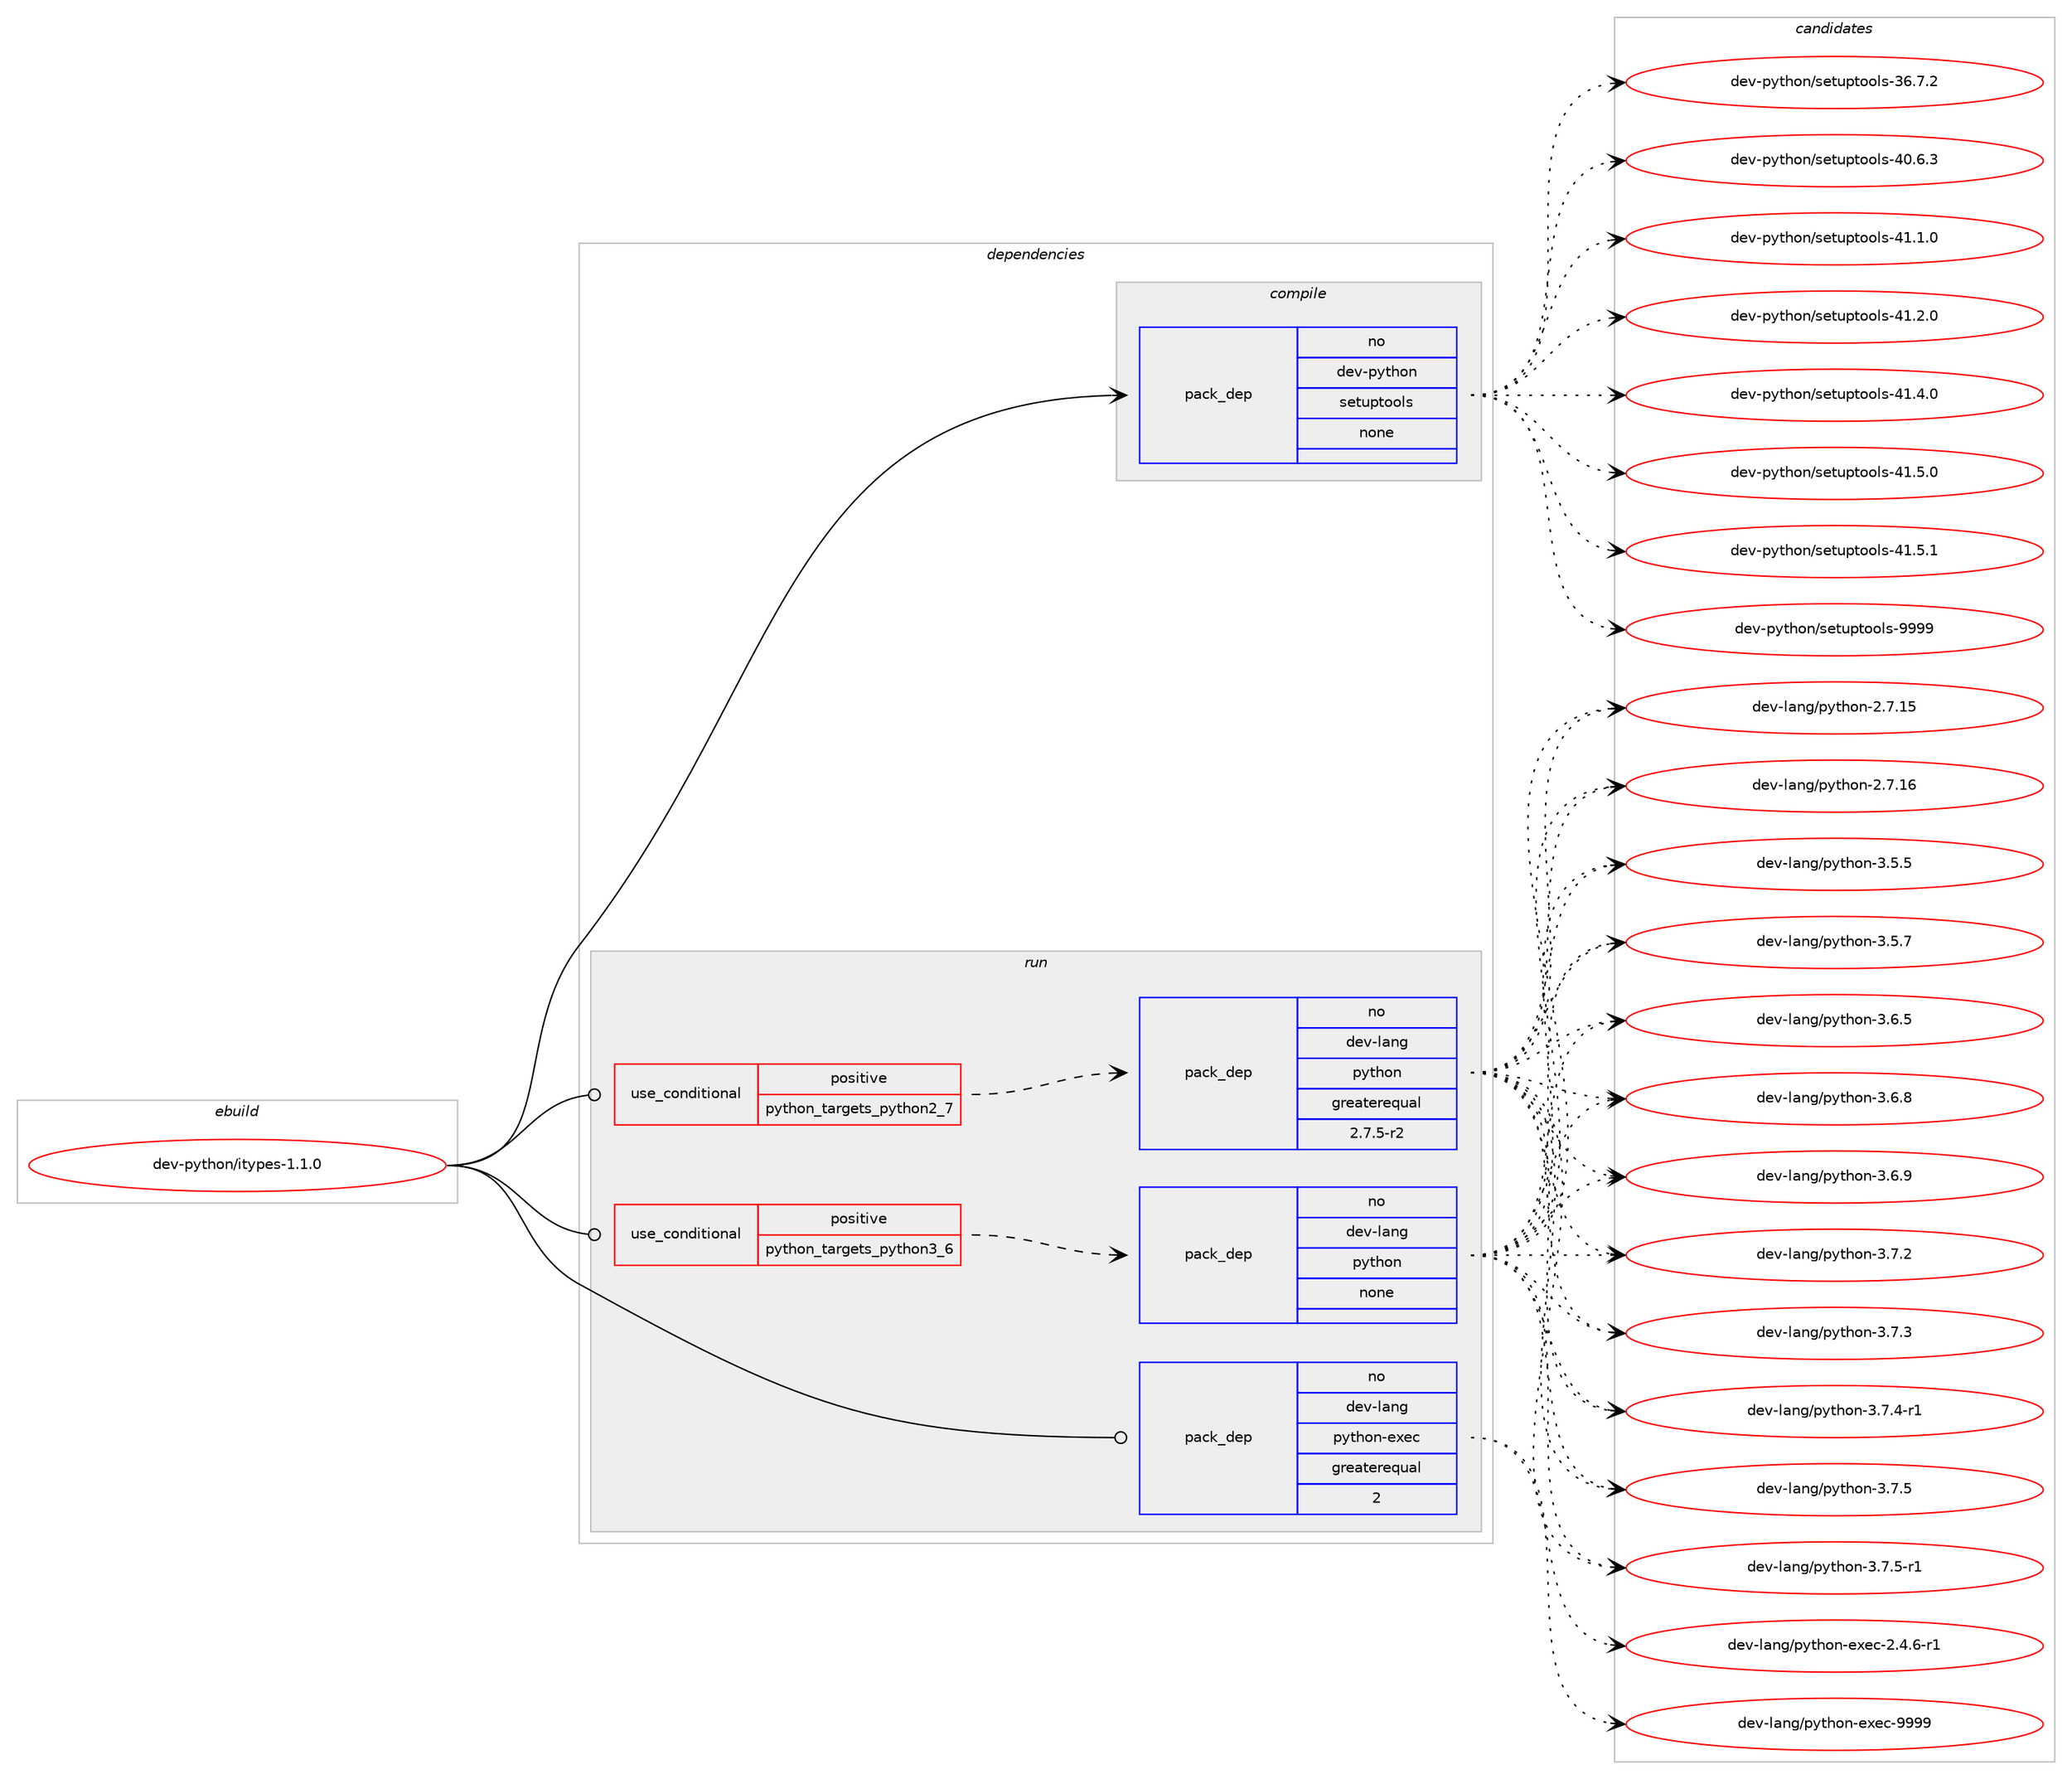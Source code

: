 digraph prolog {

# *************
# Graph options
# *************

newrank=true;
concentrate=true;
compound=true;
graph [rankdir=LR,fontname=Helvetica,fontsize=10,ranksep=1.5];#, ranksep=2.5, nodesep=0.2];
edge  [arrowhead=vee];
node  [fontname=Helvetica,fontsize=10];

# **********
# The ebuild
# **********

subgraph cluster_leftcol {
color=gray;
rank=same;
label=<<i>ebuild</i>>;
id [label="dev-python/itypes-1.1.0", color=red, width=4, href="../dev-python/itypes-1.1.0.svg"];
}

# ****************
# The dependencies
# ****************

subgraph cluster_midcol {
color=gray;
label=<<i>dependencies</i>>;
subgraph cluster_compile {
fillcolor="#eeeeee";
style=filled;
label=<<i>compile</i>>;
subgraph pack457371 {
dependency610321 [label=<<TABLE BORDER="0" CELLBORDER="1" CELLSPACING="0" CELLPADDING="4" WIDTH="220"><TR><TD ROWSPAN="6" CELLPADDING="30">pack_dep</TD></TR><TR><TD WIDTH="110">no</TD></TR><TR><TD>dev-python</TD></TR><TR><TD>setuptools</TD></TR><TR><TD>none</TD></TR><TR><TD></TD></TR></TABLE>>, shape=none, color=blue];
}
id:e -> dependency610321:w [weight=20,style="solid",arrowhead="vee"];
}
subgraph cluster_compileandrun {
fillcolor="#eeeeee";
style=filled;
label=<<i>compile and run</i>>;
}
subgraph cluster_run {
fillcolor="#eeeeee";
style=filled;
label=<<i>run</i>>;
subgraph cond141151 {
dependency610322 [label=<<TABLE BORDER="0" CELLBORDER="1" CELLSPACING="0" CELLPADDING="4"><TR><TD ROWSPAN="3" CELLPADDING="10">use_conditional</TD></TR><TR><TD>positive</TD></TR><TR><TD>python_targets_python2_7</TD></TR></TABLE>>, shape=none, color=red];
subgraph pack457372 {
dependency610323 [label=<<TABLE BORDER="0" CELLBORDER="1" CELLSPACING="0" CELLPADDING="4" WIDTH="220"><TR><TD ROWSPAN="6" CELLPADDING="30">pack_dep</TD></TR><TR><TD WIDTH="110">no</TD></TR><TR><TD>dev-lang</TD></TR><TR><TD>python</TD></TR><TR><TD>greaterequal</TD></TR><TR><TD>2.7.5-r2</TD></TR></TABLE>>, shape=none, color=blue];
}
dependency610322:e -> dependency610323:w [weight=20,style="dashed",arrowhead="vee"];
}
id:e -> dependency610322:w [weight=20,style="solid",arrowhead="odot"];
subgraph cond141152 {
dependency610324 [label=<<TABLE BORDER="0" CELLBORDER="1" CELLSPACING="0" CELLPADDING="4"><TR><TD ROWSPAN="3" CELLPADDING="10">use_conditional</TD></TR><TR><TD>positive</TD></TR><TR><TD>python_targets_python3_6</TD></TR></TABLE>>, shape=none, color=red];
subgraph pack457373 {
dependency610325 [label=<<TABLE BORDER="0" CELLBORDER="1" CELLSPACING="0" CELLPADDING="4" WIDTH="220"><TR><TD ROWSPAN="6" CELLPADDING="30">pack_dep</TD></TR><TR><TD WIDTH="110">no</TD></TR><TR><TD>dev-lang</TD></TR><TR><TD>python</TD></TR><TR><TD>none</TD></TR><TR><TD></TD></TR></TABLE>>, shape=none, color=blue];
}
dependency610324:e -> dependency610325:w [weight=20,style="dashed",arrowhead="vee"];
}
id:e -> dependency610324:w [weight=20,style="solid",arrowhead="odot"];
subgraph pack457374 {
dependency610326 [label=<<TABLE BORDER="0" CELLBORDER="1" CELLSPACING="0" CELLPADDING="4" WIDTH="220"><TR><TD ROWSPAN="6" CELLPADDING="30">pack_dep</TD></TR><TR><TD WIDTH="110">no</TD></TR><TR><TD>dev-lang</TD></TR><TR><TD>python-exec</TD></TR><TR><TD>greaterequal</TD></TR><TR><TD>2</TD></TR></TABLE>>, shape=none, color=blue];
}
id:e -> dependency610326:w [weight=20,style="solid",arrowhead="odot"];
}
}

# **************
# The candidates
# **************

subgraph cluster_choices {
rank=same;
color=gray;
label=<<i>candidates</i>>;

subgraph choice457371 {
color=black;
nodesep=1;
choice100101118451121211161041111104711510111611711211611111110811545515446554650 [label="dev-python/setuptools-36.7.2", color=red, width=4,href="../dev-python/setuptools-36.7.2.svg"];
choice100101118451121211161041111104711510111611711211611111110811545524846544651 [label="dev-python/setuptools-40.6.3", color=red, width=4,href="../dev-python/setuptools-40.6.3.svg"];
choice100101118451121211161041111104711510111611711211611111110811545524946494648 [label="dev-python/setuptools-41.1.0", color=red, width=4,href="../dev-python/setuptools-41.1.0.svg"];
choice100101118451121211161041111104711510111611711211611111110811545524946504648 [label="dev-python/setuptools-41.2.0", color=red, width=4,href="../dev-python/setuptools-41.2.0.svg"];
choice100101118451121211161041111104711510111611711211611111110811545524946524648 [label="dev-python/setuptools-41.4.0", color=red, width=4,href="../dev-python/setuptools-41.4.0.svg"];
choice100101118451121211161041111104711510111611711211611111110811545524946534648 [label="dev-python/setuptools-41.5.0", color=red, width=4,href="../dev-python/setuptools-41.5.0.svg"];
choice100101118451121211161041111104711510111611711211611111110811545524946534649 [label="dev-python/setuptools-41.5.1", color=red, width=4,href="../dev-python/setuptools-41.5.1.svg"];
choice10010111845112121116104111110471151011161171121161111111081154557575757 [label="dev-python/setuptools-9999", color=red, width=4,href="../dev-python/setuptools-9999.svg"];
dependency610321:e -> choice100101118451121211161041111104711510111611711211611111110811545515446554650:w [style=dotted,weight="100"];
dependency610321:e -> choice100101118451121211161041111104711510111611711211611111110811545524846544651:w [style=dotted,weight="100"];
dependency610321:e -> choice100101118451121211161041111104711510111611711211611111110811545524946494648:w [style=dotted,weight="100"];
dependency610321:e -> choice100101118451121211161041111104711510111611711211611111110811545524946504648:w [style=dotted,weight="100"];
dependency610321:e -> choice100101118451121211161041111104711510111611711211611111110811545524946524648:w [style=dotted,weight="100"];
dependency610321:e -> choice100101118451121211161041111104711510111611711211611111110811545524946534648:w [style=dotted,weight="100"];
dependency610321:e -> choice100101118451121211161041111104711510111611711211611111110811545524946534649:w [style=dotted,weight="100"];
dependency610321:e -> choice10010111845112121116104111110471151011161171121161111111081154557575757:w [style=dotted,weight="100"];
}
subgraph choice457372 {
color=black;
nodesep=1;
choice10010111845108971101034711212111610411111045504655464953 [label="dev-lang/python-2.7.15", color=red, width=4,href="../dev-lang/python-2.7.15.svg"];
choice10010111845108971101034711212111610411111045504655464954 [label="dev-lang/python-2.7.16", color=red, width=4,href="../dev-lang/python-2.7.16.svg"];
choice100101118451089711010347112121116104111110455146534653 [label="dev-lang/python-3.5.5", color=red, width=4,href="../dev-lang/python-3.5.5.svg"];
choice100101118451089711010347112121116104111110455146534655 [label="dev-lang/python-3.5.7", color=red, width=4,href="../dev-lang/python-3.5.7.svg"];
choice100101118451089711010347112121116104111110455146544653 [label="dev-lang/python-3.6.5", color=red, width=4,href="../dev-lang/python-3.6.5.svg"];
choice100101118451089711010347112121116104111110455146544656 [label="dev-lang/python-3.6.8", color=red, width=4,href="../dev-lang/python-3.6.8.svg"];
choice100101118451089711010347112121116104111110455146544657 [label="dev-lang/python-3.6.9", color=red, width=4,href="../dev-lang/python-3.6.9.svg"];
choice100101118451089711010347112121116104111110455146554650 [label="dev-lang/python-3.7.2", color=red, width=4,href="../dev-lang/python-3.7.2.svg"];
choice100101118451089711010347112121116104111110455146554651 [label="dev-lang/python-3.7.3", color=red, width=4,href="../dev-lang/python-3.7.3.svg"];
choice1001011184510897110103471121211161041111104551465546524511449 [label="dev-lang/python-3.7.4-r1", color=red, width=4,href="../dev-lang/python-3.7.4-r1.svg"];
choice100101118451089711010347112121116104111110455146554653 [label="dev-lang/python-3.7.5", color=red, width=4,href="../dev-lang/python-3.7.5.svg"];
choice1001011184510897110103471121211161041111104551465546534511449 [label="dev-lang/python-3.7.5-r1", color=red, width=4,href="../dev-lang/python-3.7.5-r1.svg"];
dependency610323:e -> choice10010111845108971101034711212111610411111045504655464953:w [style=dotted,weight="100"];
dependency610323:e -> choice10010111845108971101034711212111610411111045504655464954:w [style=dotted,weight="100"];
dependency610323:e -> choice100101118451089711010347112121116104111110455146534653:w [style=dotted,weight="100"];
dependency610323:e -> choice100101118451089711010347112121116104111110455146534655:w [style=dotted,weight="100"];
dependency610323:e -> choice100101118451089711010347112121116104111110455146544653:w [style=dotted,weight="100"];
dependency610323:e -> choice100101118451089711010347112121116104111110455146544656:w [style=dotted,weight="100"];
dependency610323:e -> choice100101118451089711010347112121116104111110455146544657:w [style=dotted,weight="100"];
dependency610323:e -> choice100101118451089711010347112121116104111110455146554650:w [style=dotted,weight="100"];
dependency610323:e -> choice100101118451089711010347112121116104111110455146554651:w [style=dotted,weight="100"];
dependency610323:e -> choice1001011184510897110103471121211161041111104551465546524511449:w [style=dotted,weight="100"];
dependency610323:e -> choice100101118451089711010347112121116104111110455146554653:w [style=dotted,weight="100"];
dependency610323:e -> choice1001011184510897110103471121211161041111104551465546534511449:w [style=dotted,weight="100"];
}
subgraph choice457373 {
color=black;
nodesep=1;
choice10010111845108971101034711212111610411111045504655464953 [label="dev-lang/python-2.7.15", color=red, width=4,href="../dev-lang/python-2.7.15.svg"];
choice10010111845108971101034711212111610411111045504655464954 [label="dev-lang/python-2.7.16", color=red, width=4,href="../dev-lang/python-2.7.16.svg"];
choice100101118451089711010347112121116104111110455146534653 [label="dev-lang/python-3.5.5", color=red, width=4,href="../dev-lang/python-3.5.5.svg"];
choice100101118451089711010347112121116104111110455146534655 [label="dev-lang/python-3.5.7", color=red, width=4,href="../dev-lang/python-3.5.7.svg"];
choice100101118451089711010347112121116104111110455146544653 [label="dev-lang/python-3.6.5", color=red, width=4,href="../dev-lang/python-3.6.5.svg"];
choice100101118451089711010347112121116104111110455146544656 [label="dev-lang/python-3.6.8", color=red, width=4,href="../dev-lang/python-3.6.8.svg"];
choice100101118451089711010347112121116104111110455146544657 [label="dev-lang/python-3.6.9", color=red, width=4,href="../dev-lang/python-3.6.9.svg"];
choice100101118451089711010347112121116104111110455146554650 [label="dev-lang/python-3.7.2", color=red, width=4,href="../dev-lang/python-3.7.2.svg"];
choice100101118451089711010347112121116104111110455146554651 [label="dev-lang/python-3.7.3", color=red, width=4,href="../dev-lang/python-3.7.3.svg"];
choice1001011184510897110103471121211161041111104551465546524511449 [label="dev-lang/python-3.7.4-r1", color=red, width=4,href="../dev-lang/python-3.7.4-r1.svg"];
choice100101118451089711010347112121116104111110455146554653 [label="dev-lang/python-3.7.5", color=red, width=4,href="../dev-lang/python-3.7.5.svg"];
choice1001011184510897110103471121211161041111104551465546534511449 [label="dev-lang/python-3.7.5-r1", color=red, width=4,href="../dev-lang/python-3.7.5-r1.svg"];
dependency610325:e -> choice10010111845108971101034711212111610411111045504655464953:w [style=dotted,weight="100"];
dependency610325:e -> choice10010111845108971101034711212111610411111045504655464954:w [style=dotted,weight="100"];
dependency610325:e -> choice100101118451089711010347112121116104111110455146534653:w [style=dotted,weight="100"];
dependency610325:e -> choice100101118451089711010347112121116104111110455146534655:w [style=dotted,weight="100"];
dependency610325:e -> choice100101118451089711010347112121116104111110455146544653:w [style=dotted,weight="100"];
dependency610325:e -> choice100101118451089711010347112121116104111110455146544656:w [style=dotted,weight="100"];
dependency610325:e -> choice100101118451089711010347112121116104111110455146544657:w [style=dotted,weight="100"];
dependency610325:e -> choice100101118451089711010347112121116104111110455146554650:w [style=dotted,weight="100"];
dependency610325:e -> choice100101118451089711010347112121116104111110455146554651:w [style=dotted,weight="100"];
dependency610325:e -> choice1001011184510897110103471121211161041111104551465546524511449:w [style=dotted,weight="100"];
dependency610325:e -> choice100101118451089711010347112121116104111110455146554653:w [style=dotted,weight="100"];
dependency610325:e -> choice1001011184510897110103471121211161041111104551465546534511449:w [style=dotted,weight="100"];
}
subgraph choice457374 {
color=black;
nodesep=1;
choice10010111845108971101034711212111610411111045101120101994550465246544511449 [label="dev-lang/python-exec-2.4.6-r1", color=red, width=4,href="../dev-lang/python-exec-2.4.6-r1.svg"];
choice10010111845108971101034711212111610411111045101120101994557575757 [label="dev-lang/python-exec-9999", color=red, width=4,href="../dev-lang/python-exec-9999.svg"];
dependency610326:e -> choice10010111845108971101034711212111610411111045101120101994550465246544511449:w [style=dotted,weight="100"];
dependency610326:e -> choice10010111845108971101034711212111610411111045101120101994557575757:w [style=dotted,weight="100"];
}
}

}
